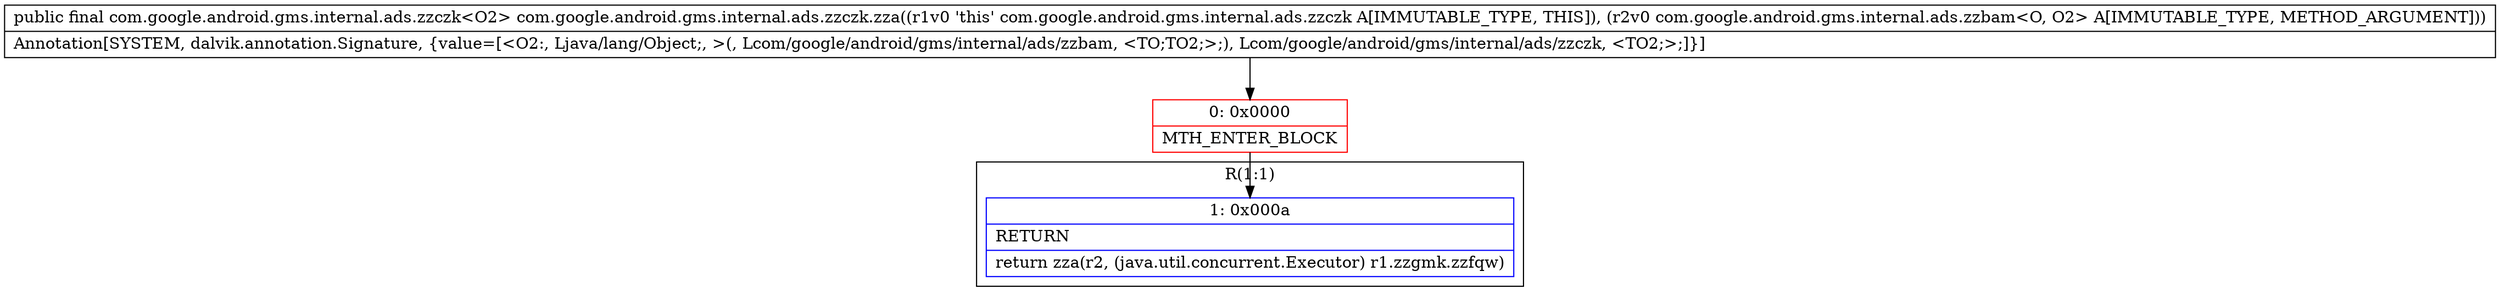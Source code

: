 digraph "CFG forcom.google.android.gms.internal.ads.zzczk.zza(Lcom\/google\/android\/gms\/internal\/ads\/zzbam;)Lcom\/google\/android\/gms\/internal\/ads\/zzczk;" {
subgraph cluster_Region_766859744 {
label = "R(1:1)";
node [shape=record,color=blue];
Node_1 [shape=record,label="{1\:\ 0x000a|RETURN\l|return zza(r2, (java.util.concurrent.Executor) r1.zzgmk.zzfqw)\l}"];
}
Node_0 [shape=record,color=red,label="{0\:\ 0x0000|MTH_ENTER_BLOCK\l}"];
MethodNode[shape=record,label="{public final com.google.android.gms.internal.ads.zzczk\<O2\> com.google.android.gms.internal.ads.zzczk.zza((r1v0 'this' com.google.android.gms.internal.ads.zzczk A[IMMUTABLE_TYPE, THIS]), (r2v0 com.google.android.gms.internal.ads.zzbam\<O, O2\> A[IMMUTABLE_TYPE, METHOD_ARGUMENT]))  | Annotation[SYSTEM, dalvik.annotation.Signature, \{value=[\<O2:, Ljava\/lang\/Object;, \>(, Lcom\/google\/android\/gms\/internal\/ads\/zzbam, \<TO;TO2;\>;), Lcom\/google\/android\/gms\/internal\/ads\/zzczk, \<TO2;\>;]\}]\l}"];
MethodNode -> Node_0;
Node_0 -> Node_1;
}


